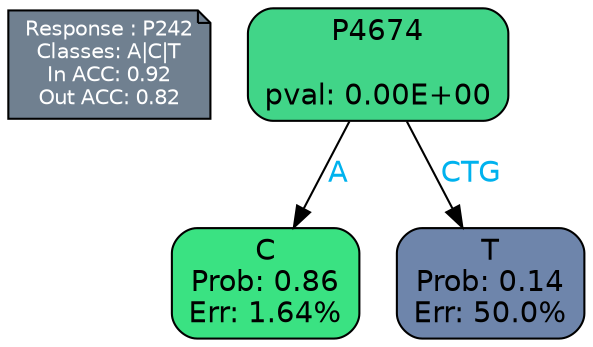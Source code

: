 digraph Tree {
node [shape=box, style="filled, rounded", color="black", fontname=helvetica] ;
graph [ranksep=equally, splines=polylines, bgcolor=transparent, dpi=600] ;
edge [fontname=helvetica] ;
LEGEND [label="Response : P242
Classes: A|C|T
In ACC: 0.92
Out ACC: 0.82
",shape=note,align=left,style=filled,fillcolor="slategray",fontcolor="white",fontsize=10];1 [label="P4674

pval: 0.00E+00", fillcolor="#41d588"] ;
2 [label="C
Prob: 0.86
Err: 1.64%", fillcolor="#3ae282"] ;
3 [label="T
Prob: 0.14
Err: 50.0%", fillcolor="#6e85ab"] ;
1 -> 2 [label="A",fontcolor=deepskyblue2] ;
1 -> 3 [label="CTG",fontcolor=deepskyblue2] ;
{rank = same; 2;3;}{rank = same; LEGEND;1;}}